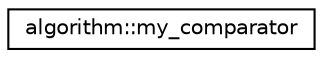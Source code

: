digraph "Graphical Class Hierarchy"
{
  edge [fontname="Helvetica",fontsize="10",labelfontname="Helvetica",labelfontsize="10"];
  node [fontname="Helvetica",fontsize="10",shape=record];
  rankdir="LR";
  Node0 [label="algorithm::my_comparator",height=0.2,width=0.4,color="black", fillcolor="white", style="filled",URL="$structalgorithm_1_1my__comparator.html"];
}
